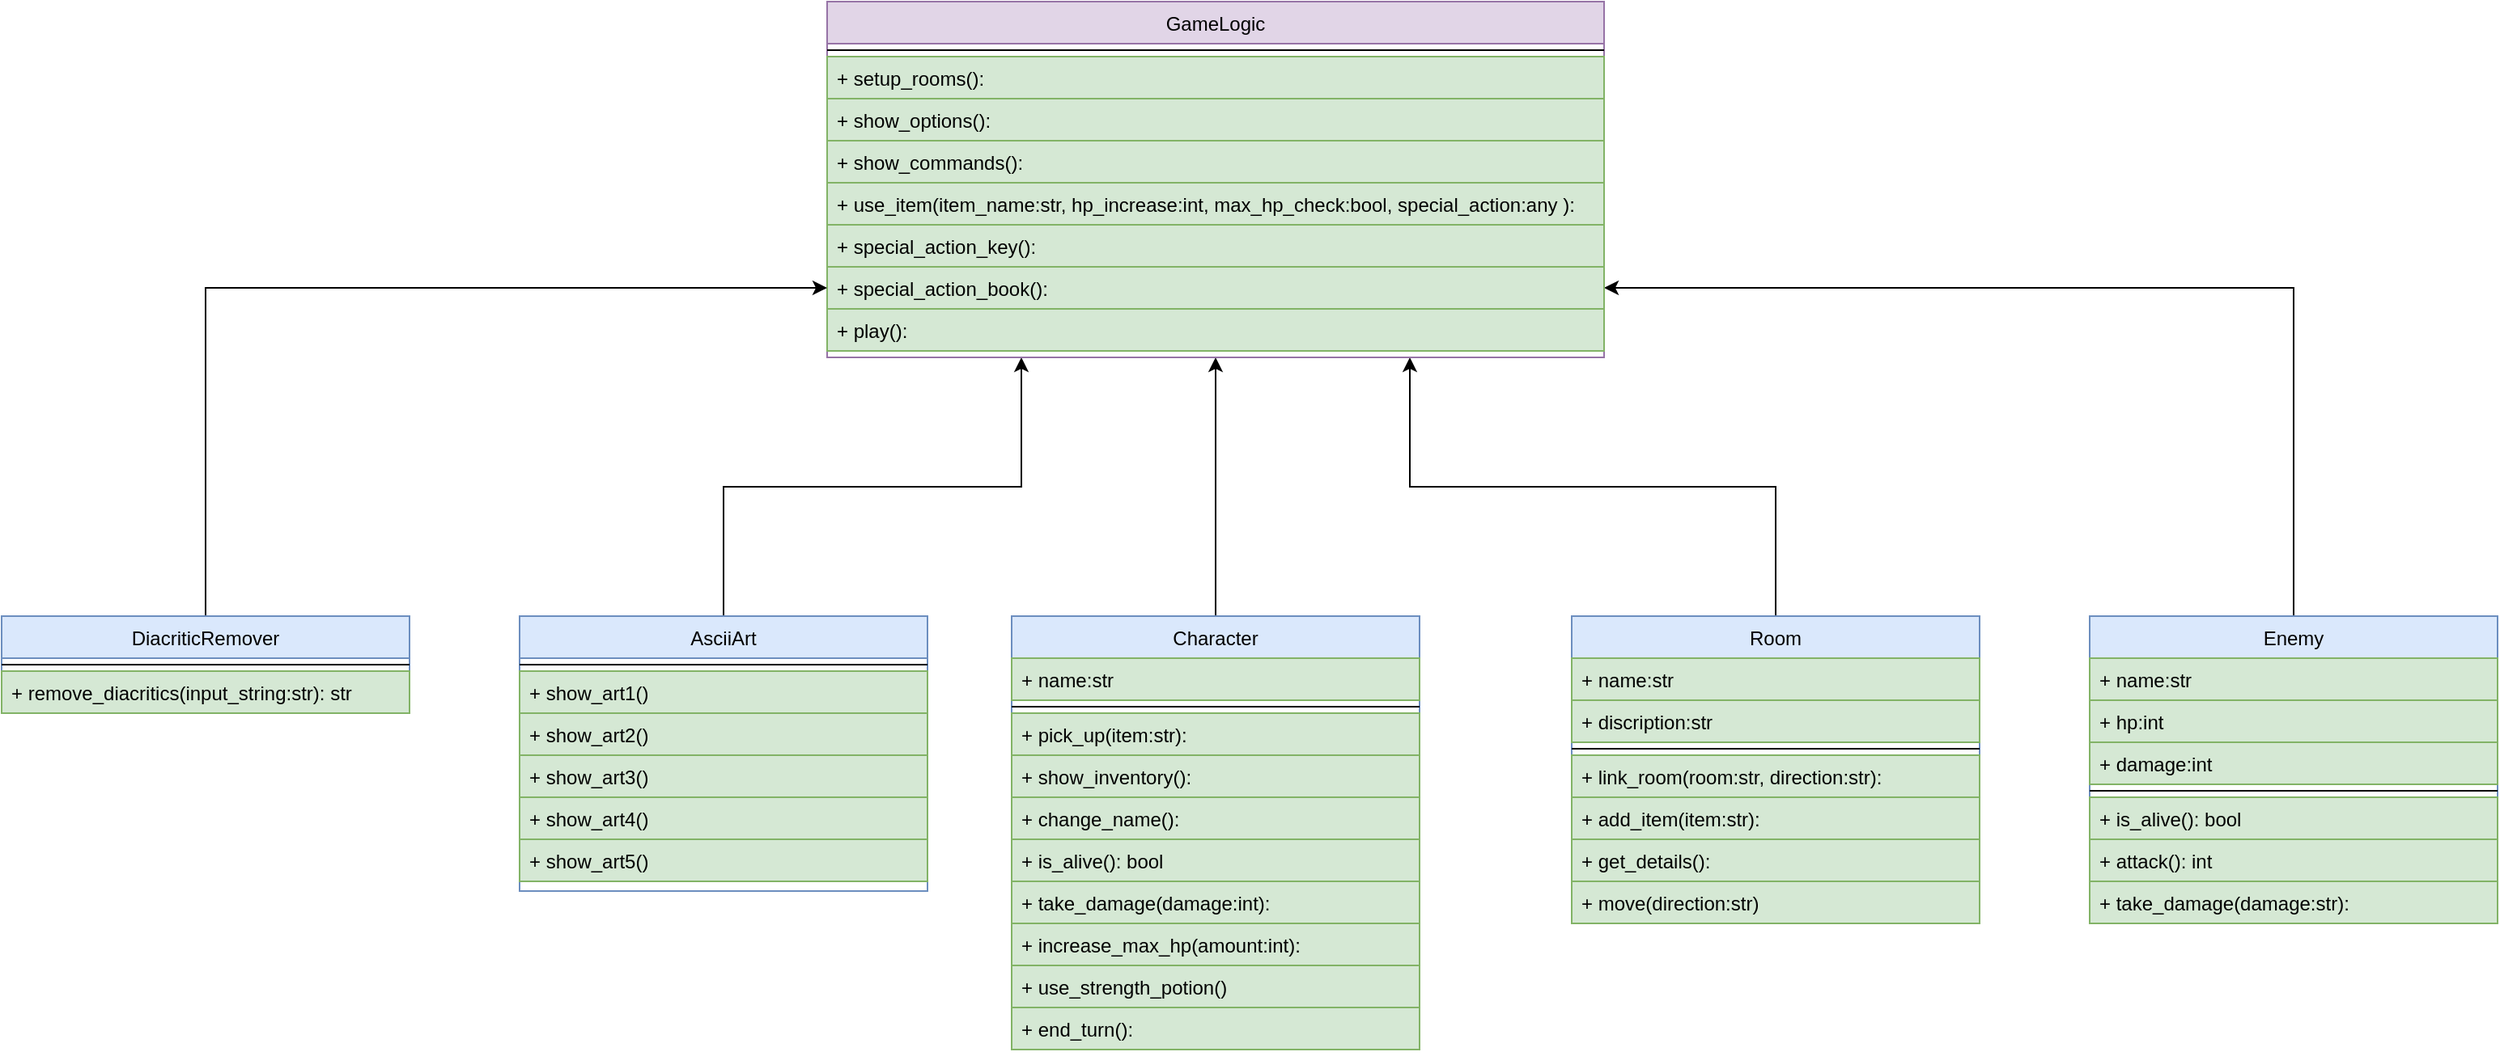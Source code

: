 <mxfile version="24.5.2" type="device">
  <diagram id="C5RBs43oDa-KdzZeNtuy" name="Page-1">
    <mxGraphModel dx="2263" dy="727" grid="1" gridSize="10" guides="1" tooltips="1" connect="1" arrows="1" fold="1" page="1" pageScale="1" pageWidth="827" pageHeight="1169" math="0" shadow="0">
      <root>
        <mxCell id="WIyWlLk6GJQsqaUBKTNV-0" />
        <mxCell id="WIyWlLk6GJQsqaUBKTNV-1" parent="WIyWlLk6GJQsqaUBKTNV-0" />
        <mxCell id="hCzaYHtYwAk2JQNOnHh7-44" style="edgeStyle=orthogonalEdgeStyle;rounded=0;orthogonalLoop=1;jettySize=auto;html=1;exitX=0.5;exitY=0;exitDx=0;exitDy=0;entryX=0.25;entryY=1;entryDx=0;entryDy=0;" edge="1" parent="WIyWlLk6GJQsqaUBKTNV-1" source="aP09ly7scdhk9OkXhVHb-13" target="hCzaYHtYwAk2JQNOnHh7-13">
          <mxGeometry relative="1" as="geometry" />
        </mxCell>
        <mxCell id="aP09ly7scdhk9OkXhVHb-13" value="AsciiArt&#xa;" style="swimlane;fontStyle=0;align=center;verticalAlign=top;childLayout=stackLayout;horizontal=1;startSize=26;horizontalStack=0;resizeParent=1;resizeLast=0;collapsible=1;marginBottom=0;rounded=0;shadow=0;strokeWidth=1;fillColor=#dae8fc;strokeColor=#6c8ebf;" parent="WIyWlLk6GJQsqaUBKTNV-1" vertex="1">
          <mxGeometry x="-430" y="610" width="252" height="170" as="geometry">
            <mxRectangle x="550" y="140" width="160" height="26" as="alternateBounds" />
          </mxGeometry>
        </mxCell>
        <mxCell id="aP09ly7scdhk9OkXhVHb-16" value="" style="line;html=1;strokeWidth=1;align=left;verticalAlign=middle;spacingTop=-1;spacingLeft=3;spacingRight=3;rotatable=0;labelPosition=right;points=[];portConstraint=eastwest;" parent="aP09ly7scdhk9OkXhVHb-13" vertex="1">
          <mxGeometry y="26" width="252" height="8" as="geometry" />
        </mxCell>
        <mxCell id="aP09ly7scdhk9OkXhVHb-17" value="+ show_art1()&#xa;" style="text;align=left;verticalAlign=top;spacingLeft=4;spacingRight=4;overflow=hidden;rotatable=0;points=[[0,0.5],[1,0.5]];portConstraint=eastwest;fillColor=#d5e8d4;strokeColor=#82b366;" parent="aP09ly7scdhk9OkXhVHb-13" vertex="1">
          <mxGeometry y="34" width="252" height="26" as="geometry" />
        </mxCell>
        <mxCell id="aP09ly7scdhk9OkXhVHb-29" value="+ show_art2()" style="text;align=left;verticalAlign=top;spacingLeft=4;spacingRight=4;overflow=hidden;rotatable=0;points=[[0,0.5],[1,0.5]];portConstraint=eastwest;fillColor=#d5e8d4;strokeColor=#82b366;" parent="aP09ly7scdhk9OkXhVHb-13" vertex="1">
          <mxGeometry y="60" width="252" height="26" as="geometry" />
        </mxCell>
        <mxCell id="aP09ly7scdhk9OkXhVHb-30" value="+ show_art3()&#xa;" style="text;align=left;verticalAlign=top;spacingLeft=4;spacingRight=4;overflow=hidden;rotatable=0;points=[[0,0.5],[1,0.5]];portConstraint=eastwest;fillColor=#d5e8d4;strokeColor=#82b366;" parent="aP09ly7scdhk9OkXhVHb-13" vertex="1">
          <mxGeometry y="86" width="252" height="26" as="geometry" />
        </mxCell>
        <mxCell id="aP09ly7scdhk9OkXhVHb-26" value="+ show_art4()&#xa;" style="text;align=left;verticalAlign=top;spacingLeft=4;spacingRight=4;overflow=hidden;rotatable=0;points=[[0,0.5],[1,0.5]];portConstraint=eastwest;fillColor=#d5e8d4;strokeColor=#82b366;" parent="aP09ly7scdhk9OkXhVHb-13" vertex="1">
          <mxGeometry y="112" width="252" height="26" as="geometry" />
        </mxCell>
        <mxCell id="aP09ly7scdhk9OkXhVHb-28" value="+ show_art5()" style="text;align=left;verticalAlign=top;spacingLeft=4;spacingRight=4;overflow=hidden;rotatable=0;points=[[0,0.5],[1,0.5]];portConstraint=eastwest;fillColor=#d5e8d4;strokeColor=#82b366;" parent="aP09ly7scdhk9OkXhVHb-13" vertex="1">
          <mxGeometry y="138" width="252" height="26" as="geometry" />
        </mxCell>
        <mxCell id="hCzaYHtYwAk2JQNOnHh7-43" style="edgeStyle=orthogonalEdgeStyle;rounded=0;orthogonalLoop=1;jettySize=auto;html=1;exitX=0.5;exitY=0;exitDx=0;exitDy=0;entryX=0.75;entryY=1;entryDx=0;entryDy=0;" edge="1" parent="WIyWlLk6GJQsqaUBKTNV-1" source="aP09ly7scdhk9OkXhVHb-31" target="hCzaYHtYwAk2JQNOnHh7-13">
          <mxGeometry relative="1" as="geometry" />
        </mxCell>
        <mxCell id="aP09ly7scdhk9OkXhVHb-31" value="Room" style="swimlane;fontStyle=0;align=center;verticalAlign=top;childLayout=stackLayout;horizontal=1;startSize=26;horizontalStack=0;resizeParent=1;resizeLast=0;collapsible=1;marginBottom=0;rounded=0;shadow=0;strokeWidth=1;fillColor=#dae8fc;strokeColor=#6c8ebf;" parent="WIyWlLk6GJQsqaUBKTNV-1" vertex="1">
          <mxGeometry x="220" y="610" width="252" height="190" as="geometry">
            <mxRectangle x="190" y="700" width="160" height="26" as="alternateBounds" />
          </mxGeometry>
        </mxCell>
        <mxCell id="aP09ly7scdhk9OkXhVHb-32" value="+ name:str" style="text;align=left;verticalAlign=top;spacingLeft=4;spacingRight=4;overflow=hidden;rotatable=0;points=[[0,0.5],[1,0.5]];portConstraint=eastwest;fillColor=#d5e8d4;strokeColor=#82b366;" parent="aP09ly7scdhk9OkXhVHb-31" vertex="1">
          <mxGeometry y="26" width="252" height="26" as="geometry" />
        </mxCell>
        <mxCell id="aP09ly7scdhk9OkXhVHb-33" value="+ discription:str" style="text;align=left;verticalAlign=top;spacingLeft=4;spacingRight=4;overflow=hidden;rotatable=0;points=[[0,0.5],[1,0.5]];portConstraint=eastwest;rounded=0;shadow=0;html=0;fillColor=#d5e8d4;strokeColor=#82b366;" parent="aP09ly7scdhk9OkXhVHb-31" vertex="1">
          <mxGeometry y="52" width="252" height="26" as="geometry" />
        </mxCell>
        <mxCell id="aP09ly7scdhk9OkXhVHb-34" value="" style="line;html=1;strokeWidth=1;align=left;verticalAlign=middle;spacingTop=-1;spacingLeft=3;spacingRight=3;rotatable=0;labelPosition=right;points=[];portConstraint=eastwest;" parent="aP09ly7scdhk9OkXhVHb-31" vertex="1">
          <mxGeometry y="78" width="252" height="8" as="geometry" />
        </mxCell>
        <mxCell id="aP09ly7scdhk9OkXhVHb-35" value="+ link_room(room:str, direction:str):" style="text;align=left;verticalAlign=top;spacingLeft=4;spacingRight=4;overflow=hidden;rotatable=0;points=[[0,0.5],[1,0.5]];portConstraint=eastwest;fillColor=#d5e8d4;strokeColor=#82b366;" parent="aP09ly7scdhk9OkXhVHb-31" vertex="1">
          <mxGeometry y="86" width="252" height="26" as="geometry" />
        </mxCell>
        <mxCell id="aP09ly7scdhk9OkXhVHb-38" value="+ add_item(item:str):" style="text;align=left;verticalAlign=top;spacingLeft=4;spacingRight=4;overflow=hidden;rotatable=0;points=[[0,0.5],[1,0.5]];portConstraint=eastwest;fillColor=#d5e8d4;strokeColor=#82b366;" parent="aP09ly7scdhk9OkXhVHb-31" vertex="1">
          <mxGeometry y="112" width="252" height="26" as="geometry" />
        </mxCell>
        <mxCell id="aP09ly7scdhk9OkXhVHb-39" value="+ get_details():" style="text;align=left;verticalAlign=top;spacingLeft=4;spacingRight=4;overflow=hidden;rotatable=0;points=[[0,0.5],[1,0.5]];portConstraint=eastwest;fillColor=#d5e8d4;strokeColor=#82b366;" parent="aP09ly7scdhk9OkXhVHb-31" vertex="1">
          <mxGeometry y="138" width="252" height="26" as="geometry" />
        </mxCell>
        <mxCell id="aP09ly7scdhk9OkXhVHb-40" value="+ move(direction:str)" style="text;align=left;verticalAlign=top;spacingLeft=4;spacingRight=4;overflow=hidden;rotatable=0;points=[[0,0.5],[1,0.5]];portConstraint=eastwest;fillColor=#d5e8d4;strokeColor=#82b366;" parent="aP09ly7scdhk9OkXhVHb-31" vertex="1">
          <mxGeometry y="164" width="252" height="26" as="geometry" />
        </mxCell>
        <mxCell id="hCzaYHtYwAk2JQNOnHh7-46" style="edgeStyle=orthogonalEdgeStyle;rounded=0;orthogonalLoop=1;jettySize=auto;html=1;exitX=0.5;exitY=0;exitDx=0;exitDy=0;entryX=1;entryY=0.5;entryDx=0;entryDy=0;" edge="1" parent="WIyWlLk6GJQsqaUBKTNV-1" source="aP09ly7scdhk9OkXhVHb-44" target="hCzaYHtYwAk2JQNOnHh7-21">
          <mxGeometry relative="1" as="geometry" />
        </mxCell>
        <mxCell id="aP09ly7scdhk9OkXhVHb-44" value="Enemy" style="swimlane;fontStyle=0;align=center;verticalAlign=top;childLayout=stackLayout;horizontal=1;startSize=26;horizontalStack=0;resizeParent=1;resizeLast=0;collapsible=1;marginBottom=0;rounded=0;shadow=0;strokeWidth=1;fillColor=#dae8fc;strokeColor=#6c8ebf;" parent="WIyWlLk6GJQsqaUBKTNV-1" vertex="1">
          <mxGeometry x="540" y="610" width="252" height="190" as="geometry">
            <mxRectangle x="550" y="140" width="160" height="26" as="alternateBounds" />
          </mxGeometry>
        </mxCell>
        <mxCell id="aP09ly7scdhk9OkXhVHb-45" value="+ name:str" style="text;align=left;verticalAlign=top;spacingLeft=4;spacingRight=4;overflow=hidden;rotatable=0;points=[[0,0.5],[1,0.5]];portConstraint=eastwest;fillColor=#d5e8d4;strokeColor=#82b366;" parent="aP09ly7scdhk9OkXhVHb-44" vertex="1">
          <mxGeometry y="26" width="252" height="26" as="geometry" />
        </mxCell>
        <mxCell id="aP09ly7scdhk9OkXhVHb-46" value="+ hp:int" style="text;align=left;verticalAlign=top;spacingLeft=4;spacingRight=4;overflow=hidden;rotatable=0;points=[[0,0.5],[1,0.5]];portConstraint=eastwest;rounded=0;shadow=0;html=0;fillColor=#d5e8d4;strokeColor=#82b366;" parent="aP09ly7scdhk9OkXhVHb-44" vertex="1">
          <mxGeometry y="52" width="252" height="26" as="geometry" />
        </mxCell>
        <mxCell id="aP09ly7scdhk9OkXhVHb-52" value="+ damage:int" style="text;align=left;verticalAlign=top;spacingLeft=4;spacingRight=4;overflow=hidden;rotatable=0;points=[[0,0.5],[1,0.5]];portConstraint=eastwest;rounded=0;shadow=0;html=0;fillColor=#d5e8d4;strokeColor=#82b366;" parent="aP09ly7scdhk9OkXhVHb-44" vertex="1">
          <mxGeometry y="78" width="252" height="26" as="geometry" />
        </mxCell>
        <mxCell id="aP09ly7scdhk9OkXhVHb-47" value="" style="line;html=1;strokeWidth=1;align=left;verticalAlign=middle;spacingTop=-1;spacingLeft=3;spacingRight=3;rotatable=0;labelPosition=right;points=[];portConstraint=eastwest;" parent="aP09ly7scdhk9OkXhVHb-44" vertex="1">
          <mxGeometry y="104" width="252" height="8" as="geometry" />
        </mxCell>
        <mxCell id="aP09ly7scdhk9OkXhVHb-48" value="+ is_alive(): bool" style="text;align=left;verticalAlign=top;spacingLeft=4;spacingRight=4;overflow=hidden;rotatable=0;points=[[0,0.5],[1,0.5]];portConstraint=eastwest;fillColor=#d5e8d4;strokeColor=#82b366;" parent="aP09ly7scdhk9OkXhVHb-44" vertex="1">
          <mxGeometry y="112" width="252" height="26" as="geometry" />
        </mxCell>
        <mxCell id="aP09ly7scdhk9OkXhVHb-49" value="+ attack(): int" style="text;align=left;verticalAlign=top;spacingLeft=4;spacingRight=4;overflow=hidden;rotatable=0;points=[[0,0.5],[1,0.5]];portConstraint=eastwest;fillColor=#d5e8d4;strokeColor=#82b366;" parent="aP09ly7scdhk9OkXhVHb-44" vertex="1">
          <mxGeometry y="138" width="252" height="26" as="geometry" />
        </mxCell>
        <mxCell id="aP09ly7scdhk9OkXhVHb-50" value="+ take_damage(damage:str):" style="text;align=left;verticalAlign=top;spacingLeft=4;spacingRight=4;overflow=hidden;rotatable=0;points=[[0,0.5],[1,0.5]];portConstraint=eastwest;fillColor=#d5e8d4;strokeColor=#82b366;" parent="aP09ly7scdhk9OkXhVHb-44" vertex="1">
          <mxGeometry y="164" width="252" height="26" as="geometry" />
        </mxCell>
        <mxCell id="hCzaYHtYwAk2JQNOnHh7-39" style="edgeStyle=orthogonalEdgeStyle;rounded=0;orthogonalLoop=1;jettySize=auto;html=1;exitX=0.5;exitY=0;exitDx=0;exitDy=0;entryX=0.5;entryY=1;entryDx=0;entryDy=0;" edge="1" parent="WIyWlLk6GJQsqaUBKTNV-1" source="hCzaYHtYwAk2JQNOnHh7-0" target="hCzaYHtYwAk2JQNOnHh7-13">
          <mxGeometry relative="1" as="geometry">
            <mxPoint x="16" y="360" as="targetPoint" />
          </mxGeometry>
        </mxCell>
        <mxCell id="hCzaYHtYwAk2JQNOnHh7-0" value="Character&#xa;" style="swimlane;fontStyle=0;align=center;verticalAlign=top;childLayout=stackLayout;horizontal=1;startSize=26;horizontalStack=0;resizeParent=1;resizeLast=0;collapsible=1;marginBottom=0;rounded=0;shadow=0;strokeWidth=1;fillColor=#dae8fc;strokeColor=#6c8ebf;" vertex="1" parent="WIyWlLk6GJQsqaUBKTNV-1">
          <mxGeometry x="-126" y="610" width="252" height="268" as="geometry">
            <mxRectangle x="550" y="140" width="160" height="26" as="alternateBounds" />
          </mxGeometry>
        </mxCell>
        <mxCell id="hCzaYHtYwAk2JQNOnHh7-1" value="+ name:str" style="text;align=left;verticalAlign=top;spacingLeft=4;spacingRight=4;overflow=hidden;rotatable=0;points=[[0,0.5],[1,0.5]];portConstraint=eastwest;fillColor=#d5e8d4;strokeColor=#82b366;" vertex="1" parent="hCzaYHtYwAk2JQNOnHh7-0">
          <mxGeometry y="26" width="252" height="26" as="geometry" />
        </mxCell>
        <mxCell id="hCzaYHtYwAk2JQNOnHh7-4" value="" style="line;html=1;strokeWidth=1;align=left;verticalAlign=middle;spacingTop=-1;spacingLeft=3;spacingRight=3;rotatable=0;labelPosition=right;points=[];portConstraint=eastwest;" vertex="1" parent="hCzaYHtYwAk2JQNOnHh7-0">
          <mxGeometry y="52" width="252" height="8" as="geometry" />
        </mxCell>
        <mxCell id="hCzaYHtYwAk2JQNOnHh7-5" value="+ pick_up(item:str):" style="text;align=left;verticalAlign=top;spacingLeft=4;spacingRight=4;overflow=hidden;rotatable=0;points=[[0,0.5],[1,0.5]];portConstraint=eastwest;fillColor=#d5e8d4;strokeColor=#82b366;" vertex="1" parent="hCzaYHtYwAk2JQNOnHh7-0">
          <mxGeometry y="60" width="252" height="26" as="geometry" />
        </mxCell>
        <mxCell id="hCzaYHtYwAk2JQNOnHh7-6" value="+ show_inventory():" style="text;align=left;verticalAlign=top;spacingLeft=4;spacingRight=4;overflow=hidden;rotatable=0;points=[[0,0.5],[1,0.5]];portConstraint=eastwest;fillColor=#d5e8d4;strokeColor=#82b366;" vertex="1" parent="hCzaYHtYwAk2JQNOnHh7-0">
          <mxGeometry y="86" width="252" height="26" as="geometry" />
        </mxCell>
        <mxCell id="hCzaYHtYwAk2JQNOnHh7-7" value="+ change_name():" style="text;align=left;verticalAlign=top;spacingLeft=4;spacingRight=4;overflow=hidden;rotatable=0;points=[[0,0.5],[1,0.5]];portConstraint=eastwest;fillColor=#d5e8d4;strokeColor=#82b366;" vertex="1" parent="hCzaYHtYwAk2JQNOnHh7-0">
          <mxGeometry y="112" width="252" height="26" as="geometry" />
        </mxCell>
        <mxCell id="hCzaYHtYwAk2JQNOnHh7-8" value="+ is_alive(): bool" style="text;align=left;verticalAlign=top;spacingLeft=4;spacingRight=4;overflow=hidden;rotatable=0;points=[[0,0.5],[1,0.5]];portConstraint=eastwest;fillColor=#d5e8d4;strokeColor=#82b366;" vertex="1" parent="hCzaYHtYwAk2JQNOnHh7-0">
          <mxGeometry y="138" width="252" height="26" as="geometry" />
        </mxCell>
        <mxCell id="hCzaYHtYwAk2JQNOnHh7-9" value="+ take_damage(damage:int):" style="text;align=left;verticalAlign=top;spacingLeft=4;spacingRight=4;overflow=hidden;rotatable=0;points=[[0,0.5],[1,0.5]];portConstraint=eastwest;fillColor=#d5e8d4;strokeColor=#82b366;" vertex="1" parent="hCzaYHtYwAk2JQNOnHh7-0">
          <mxGeometry y="164" width="252" height="26" as="geometry" />
        </mxCell>
        <mxCell id="hCzaYHtYwAk2JQNOnHh7-11" value="+ increase_max_hp(amount:int):" style="text;align=left;verticalAlign=top;spacingLeft=4;spacingRight=4;overflow=hidden;rotatable=0;points=[[0,0.5],[1,0.5]];portConstraint=eastwest;fillColor=#d5e8d4;strokeColor=#82b366;" vertex="1" parent="hCzaYHtYwAk2JQNOnHh7-0">
          <mxGeometry y="190" width="252" height="26" as="geometry" />
        </mxCell>
        <mxCell id="hCzaYHtYwAk2JQNOnHh7-12" value="+ use_strength_potion()" style="text;align=left;verticalAlign=top;spacingLeft=4;spacingRight=4;overflow=hidden;rotatable=0;points=[[0,0.5],[1,0.5]];portConstraint=eastwest;fillColor=#d5e8d4;strokeColor=#82b366;" vertex="1" parent="hCzaYHtYwAk2JQNOnHh7-0">
          <mxGeometry y="216" width="252" height="26" as="geometry" />
        </mxCell>
        <mxCell id="hCzaYHtYwAk2JQNOnHh7-10" value="+ end_turn():" style="text;align=left;verticalAlign=top;spacingLeft=4;spacingRight=4;overflow=hidden;rotatable=0;points=[[0,0.5],[1,0.5]];portConstraint=eastwest;fillColor=#d5e8d4;strokeColor=#82b366;" vertex="1" parent="hCzaYHtYwAk2JQNOnHh7-0">
          <mxGeometry y="242" width="252" height="26" as="geometry" />
        </mxCell>
        <mxCell id="hCzaYHtYwAk2JQNOnHh7-13" value="GameLogic" style="swimlane;fontStyle=0;align=center;verticalAlign=top;childLayout=stackLayout;horizontal=1;startSize=26;horizontalStack=0;resizeParent=1;resizeLast=0;collapsible=1;marginBottom=0;rounded=0;shadow=0;strokeWidth=1;fillColor=#e1d5e7;strokeColor=#9673a6;" vertex="1" parent="WIyWlLk6GJQsqaUBKTNV-1">
          <mxGeometry x="-240" y="230" width="480" height="220" as="geometry">
            <mxRectangle x="550" y="140" width="160" height="26" as="alternateBounds" />
          </mxGeometry>
        </mxCell>
        <mxCell id="hCzaYHtYwAk2JQNOnHh7-15" value="" style="line;html=1;strokeWidth=1;align=left;verticalAlign=middle;spacingTop=-1;spacingLeft=3;spacingRight=3;rotatable=0;labelPosition=right;points=[];portConstraint=eastwest;" vertex="1" parent="hCzaYHtYwAk2JQNOnHh7-13">
          <mxGeometry y="26" width="480" height="8" as="geometry" />
        </mxCell>
        <mxCell id="hCzaYHtYwAk2JQNOnHh7-16" value="+ setup_rooms():" style="text;align=left;verticalAlign=top;spacingLeft=4;spacingRight=4;overflow=hidden;rotatable=0;points=[[0,0.5],[1,0.5]];portConstraint=eastwest;fillColor=#d5e8d4;strokeColor=#82b366;" vertex="1" parent="hCzaYHtYwAk2JQNOnHh7-13">
          <mxGeometry y="34" width="480" height="26" as="geometry" />
        </mxCell>
        <mxCell id="hCzaYHtYwAk2JQNOnHh7-17" value="+ show_options():" style="text;align=left;verticalAlign=top;spacingLeft=4;spacingRight=4;overflow=hidden;rotatable=0;points=[[0,0.5],[1,0.5]];portConstraint=eastwest;fillColor=#d5e8d4;strokeColor=#82b366;" vertex="1" parent="hCzaYHtYwAk2JQNOnHh7-13">
          <mxGeometry y="60" width="480" height="26" as="geometry" />
        </mxCell>
        <mxCell id="hCzaYHtYwAk2JQNOnHh7-18" value="+ show_commands():" style="text;align=left;verticalAlign=top;spacingLeft=4;spacingRight=4;overflow=hidden;rotatable=0;points=[[0,0.5],[1,0.5]];portConstraint=eastwest;fillColor=#d5e8d4;strokeColor=#82b366;" vertex="1" parent="hCzaYHtYwAk2JQNOnHh7-13">
          <mxGeometry y="86" width="480" height="26" as="geometry" />
        </mxCell>
        <mxCell id="hCzaYHtYwAk2JQNOnHh7-19" value="+ use_item(item_name:str, hp_increase:int, max_hp_check:bool, special_action:any ):" style="text;align=left;verticalAlign=top;spacingLeft=4;spacingRight=4;overflow=hidden;rotatable=0;points=[[0,0.5],[1,0.5]];portConstraint=eastwest;fillColor=#d5e8d4;strokeColor=#82b366;" vertex="1" parent="hCzaYHtYwAk2JQNOnHh7-13">
          <mxGeometry y="112" width="480" height="26" as="geometry" />
        </mxCell>
        <mxCell id="hCzaYHtYwAk2JQNOnHh7-20" value="+ special_action_key():" style="text;align=left;verticalAlign=top;spacingLeft=4;spacingRight=4;overflow=hidden;rotatable=0;points=[[0,0.5],[1,0.5]];portConstraint=eastwest;fillColor=#d5e8d4;strokeColor=#82b366;" vertex="1" parent="hCzaYHtYwAk2JQNOnHh7-13">
          <mxGeometry y="138" width="480" height="26" as="geometry" />
        </mxCell>
        <mxCell id="hCzaYHtYwAk2JQNOnHh7-21" value="+ special_action_book():" style="text;align=left;verticalAlign=top;spacingLeft=4;spacingRight=4;overflow=hidden;rotatable=0;points=[[0,0.5],[1,0.5]];portConstraint=eastwest;fillColor=#d5e8d4;strokeColor=#82b366;" vertex="1" parent="hCzaYHtYwAk2JQNOnHh7-13">
          <mxGeometry y="164" width="480" height="26" as="geometry" />
        </mxCell>
        <mxCell id="hCzaYHtYwAk2JQNOnHh7-22" value="+ play():" style="text;align=left;verticalAlign=top;spacingLeft=4;spacingRight=4;overflow=hidden;rotatable=0;points=[[0,0.5],[1,0.5]];portConstraint=eastwest;fillColor=#d5e8d4;strokeColor=#82b366;" vertex="1" parent="hCzaYHtYwAk2JQNOnHh7-13">
          <mxGeometry y="190" width="480" height="26" as="geometry" />
        </mxCell>
        <mxCell id="hCzaYHtYwAk2JQNOnHh7-45" style="edgeStyle=orthogonalEdgeStyle;rounded=0;orthogonalLoop=1;jettySize=auto;html=1;exitX=0.5;exitY=0;exitDx=0;exitDy=0;entryX=0;entryY=0.5;entryDx=0;entryDy=0;" edge="1" parent="WIyWlLk6GJQsqaUBKTNV-1" source="hCzaYHtYwAk2JQNOnHh7-25" target="hCzaYHtYwAk2JQNOnHh7-21">
          <mxGeometry relative="1" as="geometry" />
        </mxCell>
        <mxCell id="hCzaYHtYwAk2JQNOnHh7-25" value="DiacriticRemover" style="swimlane;fontStyle=0;align=center;verticalAlign=top;childLayout=stackLayout;horizontal=1;startSize=26;horizontalStack=0;resizeParent=1;resizeLast=0;collapsible=1;marginBottom=0;rounded=0;shadow=0;strokeWidth=1;fillColor=#dae8fc;strokeColor=#6c8ebf;" vertex="1" parent="WIyWlLk6GJQsqaUBKTNV-1">
          <mxGeometry x="-750" y="610" width="252" height="60" as="geometry">
            <mxRectangle x="550" y="140" width="160" height="26" as="alternateBounds" />
          </mxGeometry>
        </mxCell>
        <mxCell id="hCzaYHtYwAk2JQNOnHh7-26" value="" style="line;html=1;strokeWidth=1;align=left;verticalAlign=middle;spacingTop=-1;spacingLeft=3;spacingRight=3;rotatable=0;labelPosition=right;points=[];portConstraint=eastwest;" vertex="1" parent="hCzaYHtYwAk2JQNOnHh7-25">
          <mxGeometry y="26" width="252" height="8" as="geometry" />
        </mxCell>
        <mxCell id="hCzaYHtYwAk2JQNOnHh7-27" value="+ remove_diacritics(input_string:str): str" style="text;align=left;verticalAlign=top;spacingLeft=4;spacingRight=4;overflow=hidden;rotatable=0;points=[[0,0.5],[1,0.5]];portConstraint=eastwest;fillColor=#d5e8d4;strokeColor=#82b366;" vertex="1" parent="hCzaYHtYwAk2JQNOnHh7-25">
          <mxGeometry y="34" width="252" height="26" as="geometry" />
        </mxCell>
      </root>
    </mxGraphModel>
  </diagram>
</mxfile>
